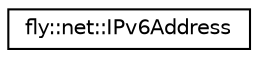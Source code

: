 digraph "Graphical Class Hierarchy"
{
 // LATEX_PDF_SIZE
  edge [fontname="Helvetica",fontsize="10",labelfontname="Helvetica",labelfontsize="10"];
  node [fontname="Helvetica",fontsize="10",shape=record];
  rankdir="LR";
  Node0 [label="fly::net::IPv6Address",height=0.2,width=0.4,color="black", fillcolor="white", style="filled",URL="$classfly_1_1net_1_1_i_pv6_address.html",tooltip=" "];
}
